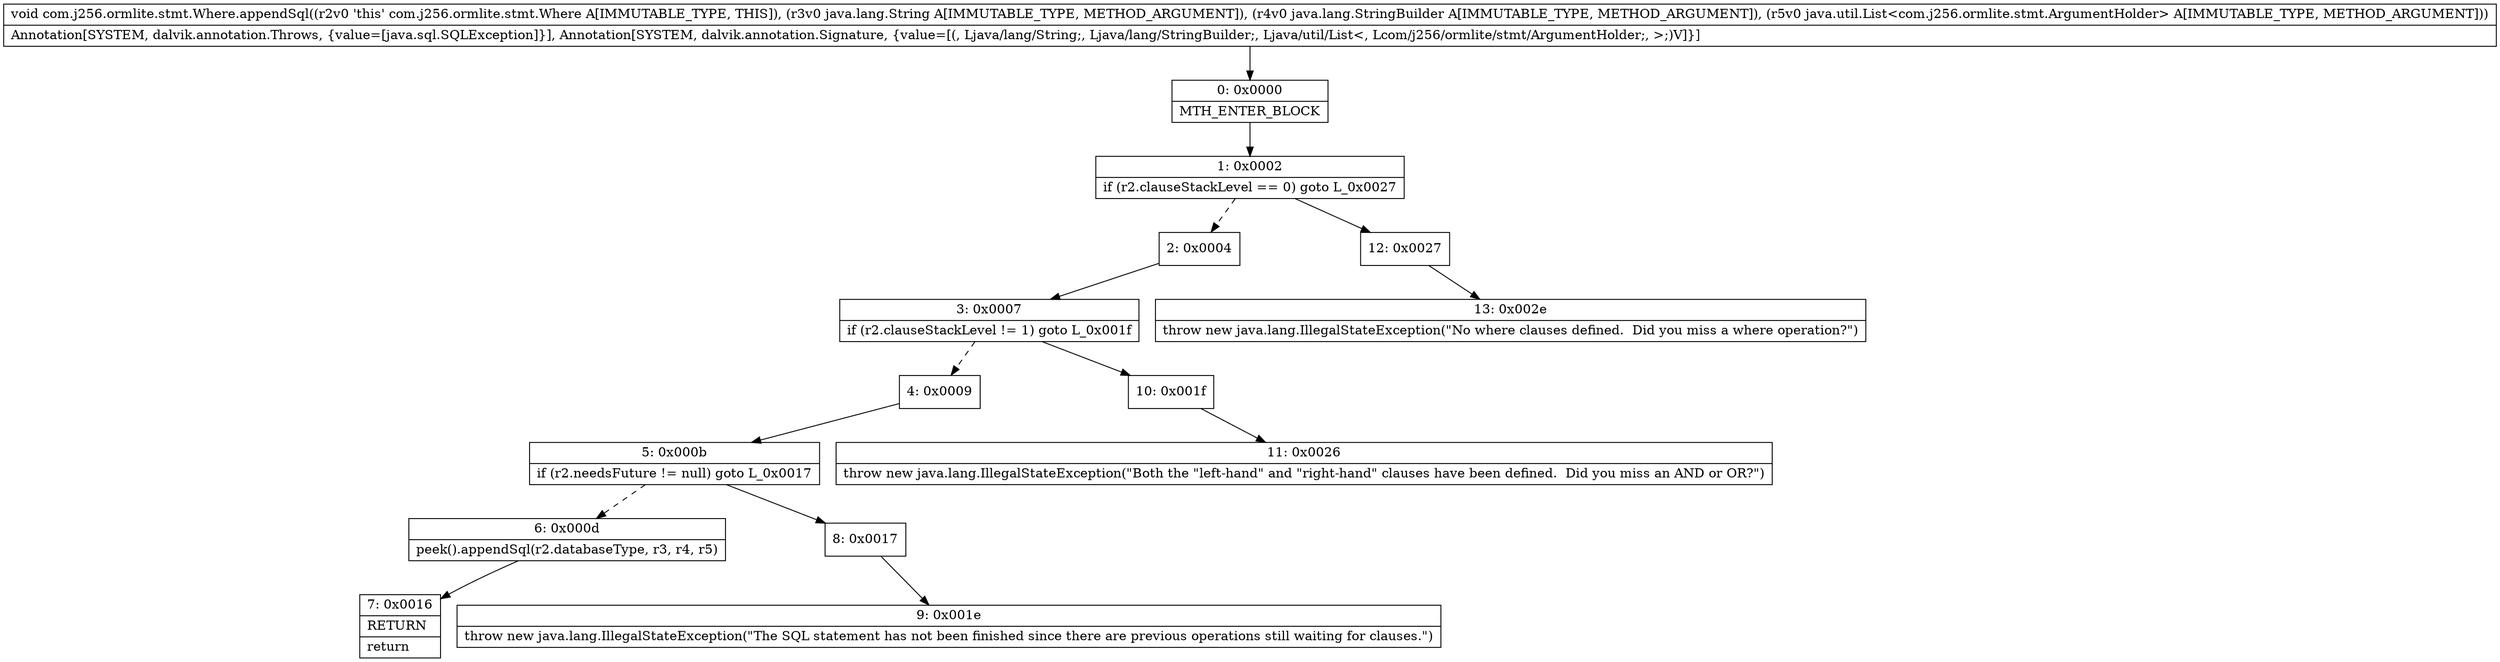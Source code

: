 digraph "CFG forcom.j256.ormlite.stmt.Where.appendSql(Ljava\/lang\/String;Ljava\/lang\/StringBuilder;Ljava\/util\/List;)V" {
Node_0 [shape=record,label="{0\:\ 0x0000|MTH_ENTER_BLOCK\l}"];
Node_1 [shape=record,label="{1\:\ 0x0002|if (r2.clauseStackLevel == 0) goto L_0x0027\l}"];
Node_2 [shape=record,label="{2\:\ 0x0004}"];
Node_3 [shape=record,label="{3\:\ 0x0007|if (r2.clauseStackLevel != 1) goto L_0x001f\l}"];
Node_4 [shape=record,label="{4\:\ 0x0009}"];
Node_5 [shape=record,label="{5\:\ 0x000b|if (r2.needsFuture != null) goto L_0x0017\l}"];
Node_6 [shape=record,label="{6\:\ 0x000d|peek().appendSql(r2.databaseType, r3, r4, r5)\l}"];
Node_7 [shape=record,label="{7\:\ 0x0016|RETURN\l|return\l}"];
Node_8 [shape=record,label="{8\:\ 0x0017}"];
Node_9 [shape=record,label="{9\:\ 0x001e|throw new java.lang.IllegalStateException(\"The SQL statement has not been finished since there are previous operations still waiting for clauses.\")\l}"];
Node_10 [shape=record,label="{10\:\ 0x001f}"];
Node_11 [shape=record,label="{11\:\ 0x0026|throw new java.lang.IllegalStateException(\"Both the \"left\-hand\" and \"right\-hand\" clauses have been defined.  Did you miss an AND or OR?\")\l}"];
Node_12 [shape=record,label="{12\:\ 0x0027}"];
Node_13 [shape=record,label="{13\:\ 0x002e|throw new java.lang.IllegalStateException(\"No where clauses defined.  Did you miss a where operation?\")\l}"];
MethodNode[shape=record,label="{void com.j256.ormlite.stmt.Where.appendSql((r2v0 'this' com.j256.ormlite.stmt.Where A[IMMUTABLE_TYPE, THIS]), (r3v0 java.lang.String A[IMMUTABLE_TYPE, METHOD_ARGUMENT]), (r4v0 java.lang.StringBuilder A[IMMUTABLE_TYPE, METHOD_ARGUMENT]), (r5v0 java.util.List\<com.j256.ormlite.stmt.ArgumentHolder\> A[IMMUTABLE_TYPE, METHOD_ARGUMENT]))  | Annotation[SYSTEM, dalvik.annotation.Throws, \{value=[java.sql.SQLException]\}], Annotation[SYSTEM, dalvik.annotation.Signature, \{value=[(, Ljava\/lang\/String;, Ljava\/lang\/StringBuilder;, Ljava\/util\/List\<, Lcom\/j256\/ormlite\/stmt\/ArgumentHolder;, \>;)V]\}]\l}"];
MethodNode -> Node_0;
Node_0 -> Node_1;
Node_1 -> Node_2[style=dashed];
Node_1 -> Node_12;
Node_2 -> Node_3;
Node_3 -> Node_4[style=dashed];
Node_3 -> Node_10;
Node_4 -> Node_5;
Node_5 -> Node_6[style=dashed];
Node_5 -> Node_8;
Node_6 -> Node_7;
Node_8 -> Node_9;
Node_10 -> Node_11;
Node_12 -> Node_13;
}


